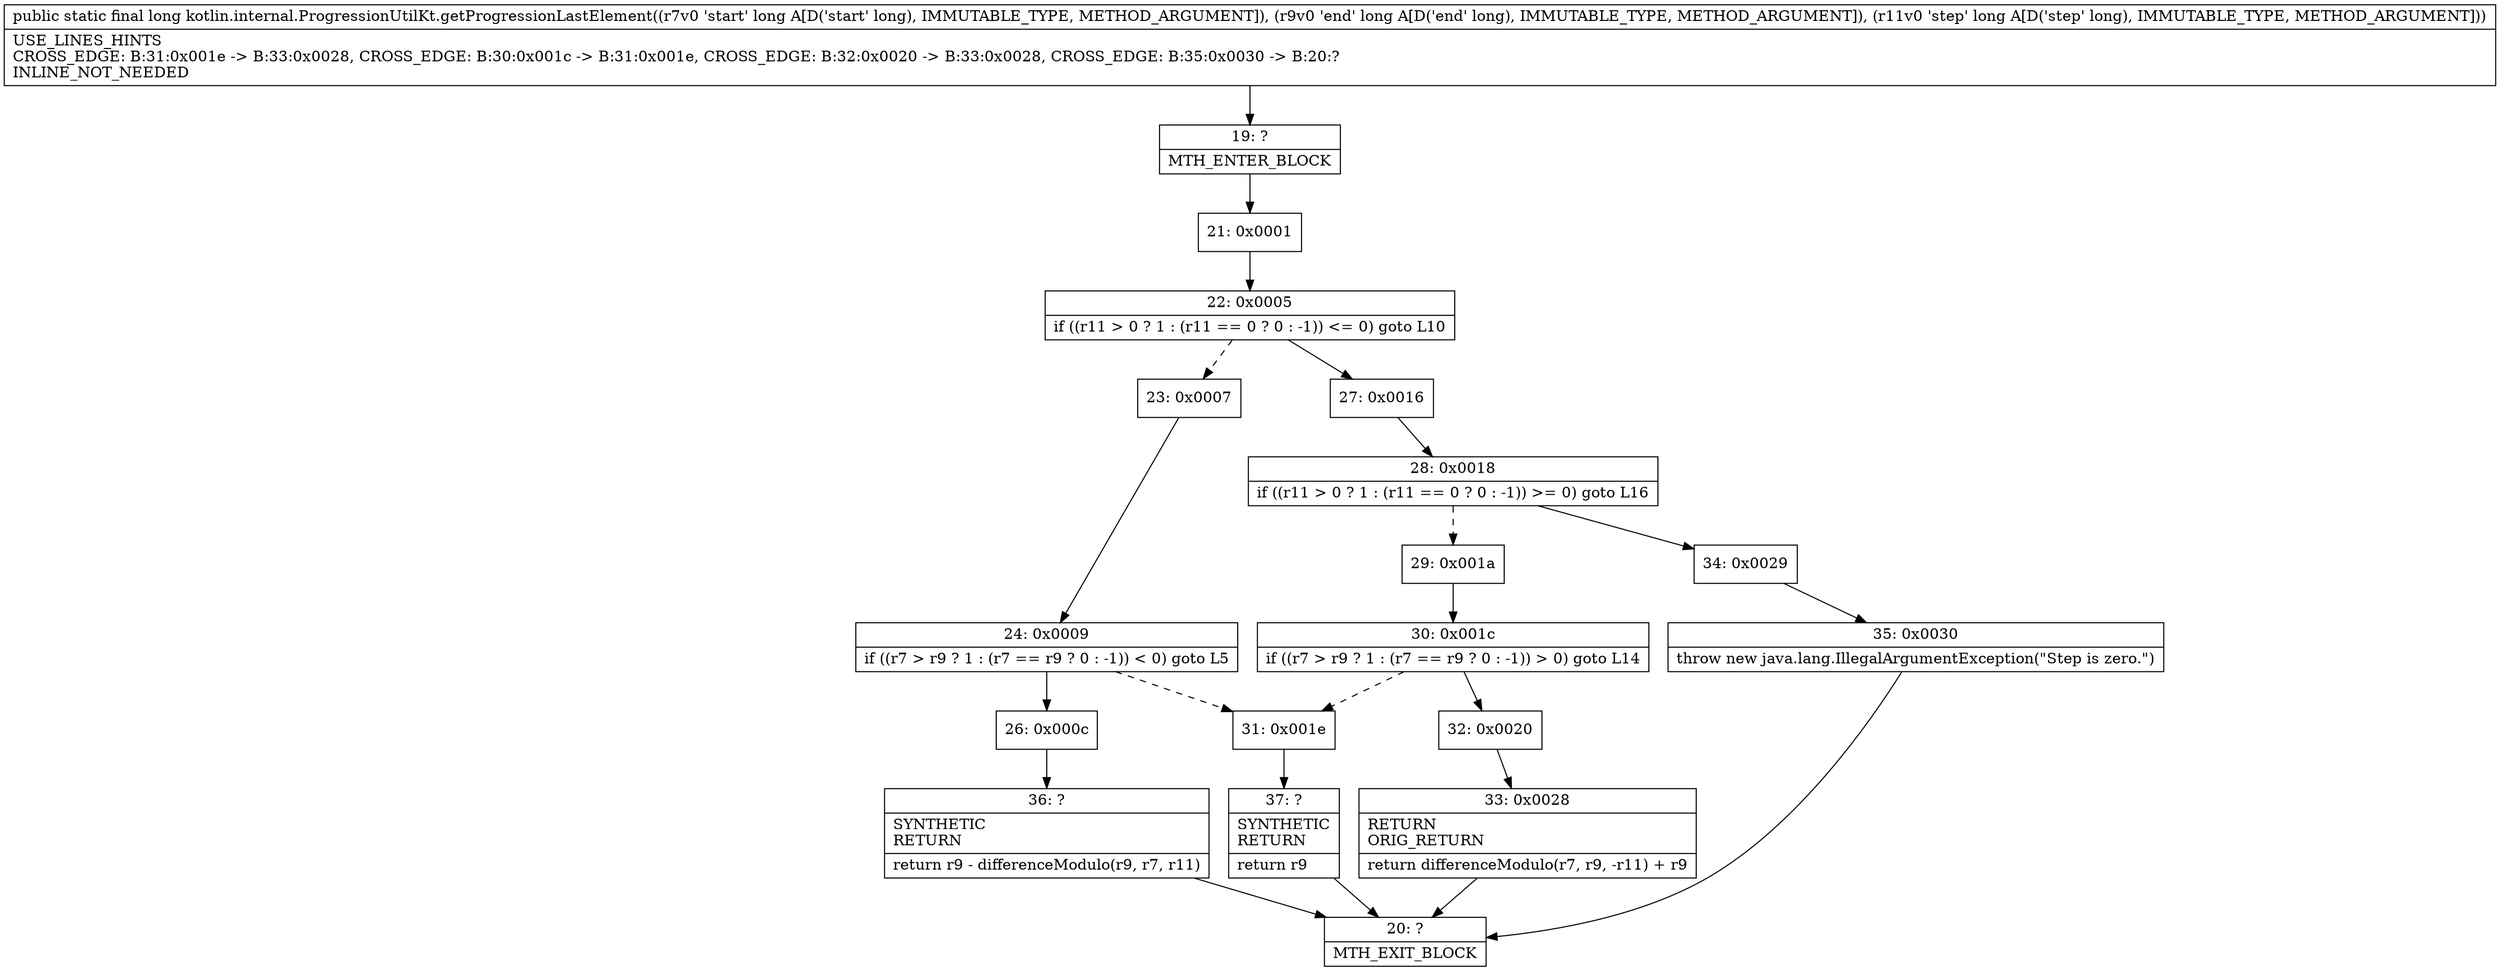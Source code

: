 digraph "CFG forkotlin.internal.ProgressionUtilKt.getProgressionLastElement(JJJ)J" {
Node_19 [shape=record,label="{19\:\ ?|MTH_ENTER_BLOCK\l}"];
Node_21 [shape=record,label="{21\:\ 0x0001}"];
Node_22 [shape=record,label="{22\:\ 0x0005|if ((r11 \> 0 ? 1 : (r11 == 0 ? 0 : \-1)) \<= 0) goto L10\l}"];
Node_23 [shape=record,label="{23\:\ 0x0007}"];
Node_24 [shape=record,label="{24\:\ 0x0009|if ((r7 \> r9 ? 1 : (r7 == r9 ? 0 : \-1)) \< 0) goto L5\l}"];
Node_26 [shape=record,label="{26\:\ 0x000c}"];
Node_36 [shape=record,label="{36\:\ ?|SYNTHETIC\lRETURN\l|return r9 \- differenceModulo(r9, r7, r11)\l}"];
Node_20 [shape=record,label="{20\:\ ?|MTH_EXIT_BLOCK\l}"];
Node_31 [shape=record,label="{31\:\ 0x001e}"];
Node_37 [shape=record,label="{37\:\ ?|SYNTHETIC\lRETURN\l|return r9\l}"];
Node_27 [shape=record,label="{27\:\ 0x0016}"];
Node_28 [shape=record,label="{28\:\ 0x0018|if ((r11 \> 0 ? 1 : (r11 == 0 ? 0 : \-1)) \>= 0) goto L16\l}"];
Node_29 [shape=record,label="{29\:\ 0x001a}"];
Node_30 [shape=record,label="{30\:\ 0x001c|if ((r7 \> r9 ? 1 : (r7 == r9 ? 0 : \-1)) \> 0) goto L14\l}"];
Node_32 [shape=record,label="{32\:\ 0x0020}"];
Node_33 [shape=record,label="{33\:\ 0x0028|RETURN\lORIG_RETURN\l|return differenceModulo(r7, r9, \-r11) + r9\l}"];
Node_34 [shape=record,label="{34\:\ 0x0029}"];
Node_35 [shape=record,label="{35\:\ 0x0030|throw new java.lang.IllegalArgumentException(\"Step is zero.\")\l}"];
MethodNode[shape=record,label="{public static final long kotlin.internal.ProgressionUtilKt.getProgressionLastElement((r7v0 'start' long A[D('start' long), IMMUTABLE_TYPE, METHOD_ARGUMENT]), (r9v0 'end' long A[D('end' long), IMMUTABLE_TYPE, METHOD_ARGUMENT]), (r11v0 'step' long A[D('step' long), IMMUTABLE_TYPE, METHOD_ARGUMENT]))  | USE_LINES_HINTS\lCROSS_EDGE: B:31:0x001e \-\> B:33:0x0028, CROSS_EDGE: B:30:0x001c \-\> B:31:0x001e, CROSS_EDGE: B:32:0x0020 \-\> B:33:0x0028, CROSS_EDGE: B:35:0x0030 \-\> B:20:?\lINLINE_NOT_NEEDED\l}"];
MethodNode -> Node_19;Node_19 -> Node_21;
Node_21 -> Node_22;
Node_22 -> Node_23[style=dashed];
Node_22 -> Node_27;
Node_23 -> Node_24;
Node_24 -> Node_26;
Node_24 -> Node_31[style=dashed];
Node_26 -> Node_36;
Node_36 -> Node_20;
Node_31 -> Node_37;
Node_37 -> Node_20;
Node_27 -> Node_28;
Node_28 -> Node_29[style=dashed];
Node_28 -> Node_34;
Node_29 -> Node_30;
Node_30 -> Node_31[style=dashed];
Node_30 -> Node_32;
Node_32 -> Node_33;
Node_33 -> Node_20;
Node_34 -> Node_35;
Node_35 -> Node_20;
}

